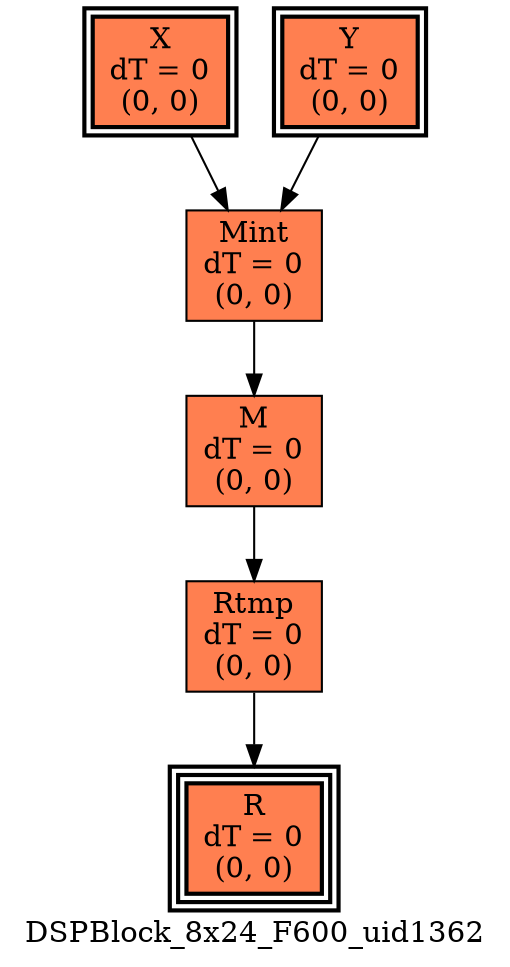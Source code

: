 digraph DSPBlock_8x24_F600_uid1362
{
	//graph drawing options
	label=DSPBlock_8x24_F600_uid1362;
	labelloc=bottom;
	labeljust=right;
	ratio=auto;
	nodesep=0.25;
	ranksep=0.5;

	//input/output signals of operator DSPBlock_8x24_F600_uid1362
	X__DSPBlock_8x24_F600_uid1362 [ label="X\ndT = 0\n(0, 0)", shape=box, color=black, style="bold, filled", fillcolor=coral, peripheries=2 ];
	Y__DSPBlock_8x24_F600_uid1362 [ label="Y\ndT = 0\n(0, 0)", shape=box, color=black, style="bold, filled", fillcolor=coral, peripheries=2 ];
	R__DSPBlock_8x24_F600_uid1362 [ label="R\ndT = 0\n(0, 0)", shape=box, color=black, style="bold, filled", fillcolor=coral, peripheries=3 ];
	{rank=same X__DSPBlock_8x24_F600_uid1362, Y__DSPBlock_8x24_F600_uid1362};
	{rank=same R__DSPBlock_8x24_F600_uid1362};
	//internal signals of operator DSPBlock_8x24_F600_uid1362
	Mint__DSPBlock_8x24_F600_uid1362 [ label="Mint\ndT = 0\n(0, 0)", shape=box, color=black, style=filled, fillcolor=coral, peripheries=1 ];
	M__DSPBlock_8x24_F600_uid1362 [ label="M\ndT = 0\n(0, 0)", shape=box, color=black, style=filled, fillcolor=coral, peripheries=1 ];
	Rtmp__DSPBlock_8x24_F600_uid1362 [ label="Rtmp\ndT = 0\n(0, 0)", shape=box, color=black, style=filled, fillcolor=coral, peripheries=1 ];

	//subcomponents of operator DSPBlock_8x24_F600_uid1362

	//input and internal signal connections of operator DSPBlock_8x24_F600_uid1362
	X__DSPBlock_8x24_F600_uid1362 -> Mint__DSPBlock_8x24_F600_uid1362 [ arrowhead=normal, arrowsize=1.0, arrowtail=normal, color=black, dir=forward  ];
	Y__DSPBlock_8x24_F600_uid1362 -> Mint__DSPBlock_8x24_F600_uid1362 [ arrowhead=normal, arrowsize=1.0, arrowtail=normal, color=black, dir=forward  ];
	Mint__DSPBlock_8x24_F600_uid1362 -> M__DSPBlock_8x24_F600_uid1362 [ arrowhead=normal, arrowsize=1.0, arrowtail=normal, color=black, dir=forward  ];
	M__DSPBlock_8x24_F600_uid1362 -> Rtmp__DSPBlock_8x24_F600_uid1362 [ arrowhead=normal, arrowsize=1.0, arrowtail=normal, color=black, dir=forward  ];
	Rtmp__DSPBlock_8x24_F600_uid1362 -> R__DSPBlock_8x24_F600_uid1362 [ arrowhead=normal, arrowsize=1.0, arrowtail=normal, color=black, dir=forward  ];
}

